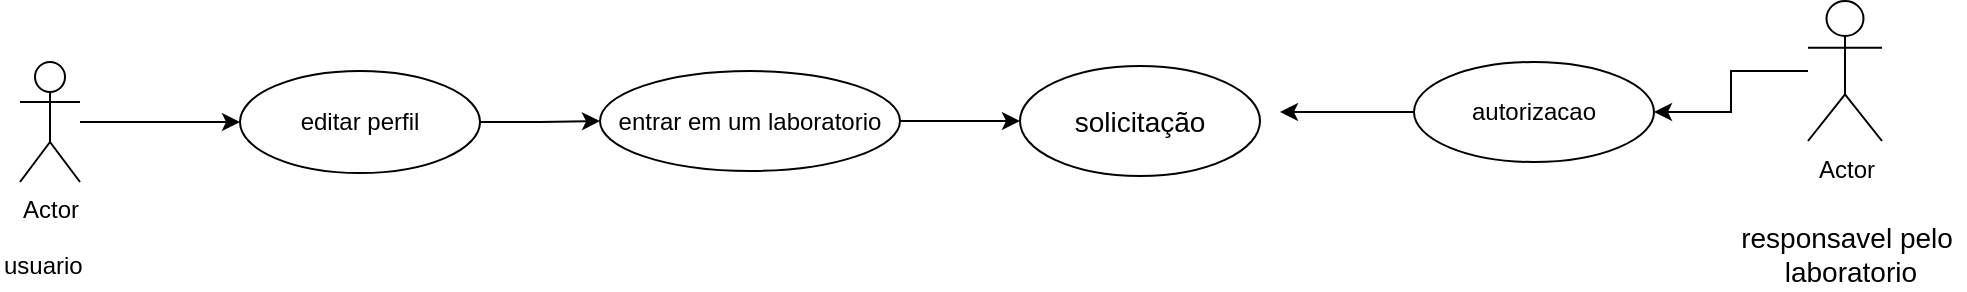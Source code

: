 <mxfile pages="1" version="11.2.4" type="device"><diagram id="vxn_-WRB7JruFQLSeo0Q" name="Page-1"><mxGraphModel dx="1019" dy="467" grid="1" gridSize="10" guides="1" tooltips="1" connect="1" arrows="1" fold="1" page="1" pageScale="1" pageWidth="827" pageHeight="1169" math="0" shadow="0"><root><mxCell id="0"/><mxCell id="1" parent="0"/><mxCell id="Xa-IkoP8O0qjLFtaIEoh-10" style="edgeStyle=orthogonalEdgeStyle;rounded=0;orthogonalLoop=1;jettySize=auto;html=1;entryX=0;entryY=0.5;entryDx=0;entryDy=0;" edge="1" parent="1" source="Xa-IkoP8O0qjLFtaIEoh-1" target="Xa-IkoP8O0qjLFtaIEoh-7"><mxGeometry relative="1" as="geometry"/></mxCell><object label="Actor" id="Xa-IkoP8O0qjLFtaIEoh-1"><mxCell style="shape=umlActor;verticalLabelPosition=bottom;labelBackgroundColor=#ffffff;verticalAlign=top;html=1;outlineConnect=0;" vertex="1" parent="1"><mxGeometry x="190" y="150" width="30" height="60" as="geometry"/></mxCell></object><mxCell id="Xa-IkoP8O0qjLFtaIEoh-23" style="edgeStyle=orthogonalEdgeStyle;rounded=0;orthogonalLoop=1;jettySize=auto;html=1;entryX=1;entryY=0.5;entryDx=0;entryDy=0;fontSize=14;" edge="1" parent="1" source="Xa-IkoP8O0qjLFtaIEoh-2" target="Xa-IkoP8O0qjLFtaIEoh-15"><mxGeometry relative="1" as="geometry"/></mxCell><mxCell id="Xa-IkoP8O0qjLFtaIEoh-2" value="Actor" style="shape=umlActor;verticalLabelPosition=bottom;labelBackgroundColor=#ffffff;verticalAlign=top;html=1;outlineConnect=0;" vertex="1" parent="1"><mxGeometry x="1084" y="119.5" width="37" height="70" as="geometry"/></mxCell><mxCell id="Xa-IkoP8O0qjLFtaIEoh-12" style="edgeStyle=orthogonalEdgeStyle;rounded=0;orthogonalLoop=1;jettySize=auto;html=1;entryX=0;entryY=0.5;entryDx=0;entryDy=0;" edge="1" parent="1" source="Xa-IkoP8O0qjLFtaIEoh-7" target="Xa-IkoP8O0qjLFtaIEoh-11"><mxGeometry relative="1" as="geometry"/></mxCell><mxCell id="Xa-IkoP8O0qjLFtaIEoh-7" value="editar perfil" style="ellipse;whiteSpace=wrap;html=1;" vertex="1" parent="1"><mxGeometry x="300" y="154.5" width="120" height="51" as="geometry"/></mxCell><mxCell id="Xa-IkoP8O0qjLFtaIEoh-21" style="edgeStyle=orthogonalEdgeStyle;rounded=0;orthogonalLoop=1;jettySize=auto;html=1;entryX=0;entryY=0.5;entryDx=0;entryDy=0;fontSize=14;" edge="1" parent="1" source="Xa-IkoP8O0qjLFtaIEoh-11" target="Xa-IkoP8O0qjLFtaIEoh-20"><mxGeometry relative="1" as="geometry"/></mxCell><mxCell id="Xa-IkoP8O0qjLFtaIEoh-11" value="entrar em um laboratorio" style="ellipse;whiteSpace=wrap;html=1;" vertex="1" parent="1"><mxGeometry x="480" y="154.5" width="150" height="50" as="geometry"/></mxCell><mxCell id="Xa-IkoP8O0qjLFtaIEoh-22" style="edgeStyle=orthogonalEdgeStyle;rounded=0;orthogonalLoop=1;jettySize=auto;html=1;fontSize=14;" edge="1" parent="1" source="Xa-IkoP8O0qjLFtaIEoh-15"><mxGeometry relative="1" as="geometry"><mxPoint x="820" y="175" as="targetPoint"/></mxGeometry></mxCell><mxCell id="Xa-IkoP8O0qjLFtaIEoh-15" value="autorizacao" style="ellipse;whiteSpace=wrap;html=1;" vertex="1" parent="1"><mxGeometry x="887" y="150" width="120" height="50" as="geometry"/></mxCell><mxCell id="Xa-IkoP8O0qjLFtaIEoh-18" value="usuario" style="text;html=1;resizable=0;points=[];autosize=1;align=left;verticalAlign=top;spacingTop=-4;" vertex="1" parent="1"><mxGeometry x="180" y="242" width="50" height="10" as="geometry"/></mxCell><mxCell id="Xa-IkoP8O0qjLFtaIEoh-19" value="responsavel pelo&lt;br&gt;&amp;nbsp;laboratorio" style="text;html=1;resizable=0;points=[];autosize=1;align=center;verticalAlign=top;spacingTop=-4;fontSize=14;" vertex="1" parent="1"><mxGeometry x="1042.5" y="227" width="120" height="30" as="geometry"/></mxCell><mxCell id="Xa-IkoP8O0qjLFtaIEoh-20" value="solicitação" style="ellipse;whiteSpace=wrap;html=1;fontSize=14;" vertex="1" parent="1"><mxGeometry x="690" y="152" width="120" height="55" as="geometry"/></mxCell></root></mxGraphModel></diagram></mxfile>
